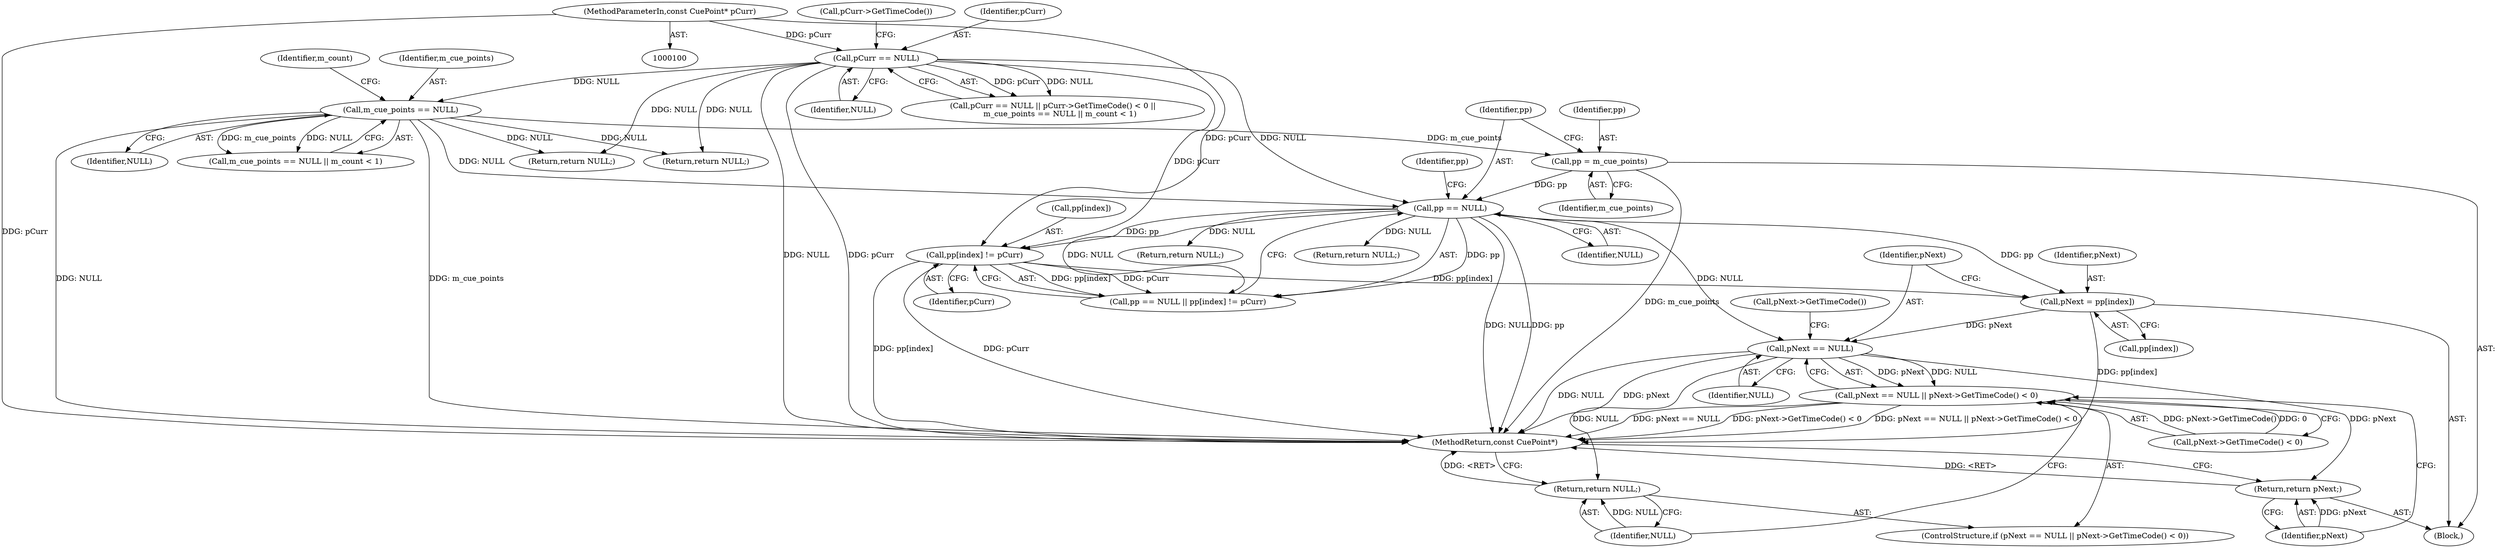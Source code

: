 digraph "0_Android_cc274e2abe8b2a6698a5c47d8aa4bb45f1f9538d_19@array" {
"1000157" [label="(Call,pNext = pp[index])"];
"1000139" [label="(Call,pp == NULL)"];
"1000134" [label="(Call,pp = m_cue_points)"];
"1000113" [label="(Call,m_cue_points == NULL)"];
"1000105" [label="(Call,pCurr == NULL)"];
"1000101" [label="(MethodParameterIn,const CuePoint* pCurr)"];
"1000142" [label="(Call,pp[index] != pCurr)"];
"1000164" [label="(Call,pNext == NULL)"];
"1000163" [label="(Call,pNext == NULL || pNext->GetTimeCode() < 0)"];
"1000170" [label="(Return,return NULL;)"];
"1000172" [label="(Return,return pNext;)"];
"1000142" [label="(Call,pp[index] != pCurr)"];
"1000117" [label="(Identifier,m_count)"];
"1000102" [label="(Block,)"];
"1000138" [label="(Call,pp == NULL || pp[index] != pCurr)"];
"1000106" [label="(Identifier,pCurr)"];
"1000101" [label="(MethodParameterIn,const CuePoint* pCurr)"];
"1000170" [label="(Return,return NULL;)"];
"1000163" [label="(Call,pNext == NULL || pNext->GetTimeCode() < 0)"];
"1000157" [label="(Call,pNext = pp[index])"];
"1000114" [label="(Identifier,m_cue_points)"];
"1000136" [label="(Identifier,m_cue_points)"];
"1000167" [label="(Call,pNext->GetTimeCode() < 0)"];
"1000120" [label="(Return,return NULL;)"];
"1000115" [label="(Identifier,NULL)"];
"1000144" [label="(Identifier,pp)"];
"1000110" [label="(Call,pCurr->GetTimeCode())"];
"1000166" [label="(Identifier,NULL)"];
"1000174" [label="(MethodReturn,const CuePoint*)"];
"1000113" [label="(Call,m_cue_points == NULL)"];
"1000141" [label="(Identifier,NULL)"];
"1000135" [label="(Identifier,pp)"];
"1000173" [label="(Identifier,pNext)"];
"1000147" [label="(Return,return NULL;)"];
"1000168" [label="(Call,pNext->GetTimeCode())"];
"1000112" [label="(Call,m_cue_points == NULL || m_count < 1)"];
"1000159" [label="(Call,pp[index])"];
"1000165" [label="(Identifier,pNext)"];
"1000172" [label="(Return,return pNext;)"];
"1000158" [label="(Identifier,pNext)"];
"1000107" [label="(Identifier,NULL)"];
"1000134" [label="(Call,pp = m_cue_points)"];
"1000155" [label="(Return,return NULL;)"];
"1000139" [label="(Call,pp == NULL)"];
"1000171" [label="(Identifier,NULL)"];
"1000164" [label="(Call,pNext == NULL)"];
"1000143" [label="(Call,pp[index])"];
"1000162" [label="(ControlStructure,if (pNext == NULL || pNext->GetTimeCode() < 0))"];
"1000146" [label="(Identifier,pCurr)"];
"1000104" [label="(Call,pCurr == NULL || pCurr->GetTimeCode() < 0 ||\n      m_cue_points == NULL || m_count < 1)"];
"1000132" [label="(Return,return NULL;)"];
"1000105" [label="(Call,pCurr == NULL)"];
"1000140" [label="(Identifier,pp)"];
"1000157" -> "1000102"  [label="AST: "];
"1000157" -> "1000159"  [label="CFG: "];
"1000158" -> "1000157"  [label="AST: "];
"1000159" -> "1000157"  [label="AST: "];
"1000165" -> "1000157"  [label="CFG: "];
"1000157" -> "1000174"  [label="DDG: pp[index]"];
"1000139" -> "1000157"  [label="DDG: pp"];
"1000142" -> "1000157"  [label="DDG: pp[index]"];
"1000157" -> "1000164"  [label="DDG: pNext"];
"1000139" -> "1000138"  [label="AST: "];
"1000139" -> "1000141"  [label="CFG: "];
"1000140" -> "1000139"  [label="AST: "];
"1000141" -> "1000139"  [label="AST: "];
"1000144" -> "1000139"  [label="CFG: "];
"1000138" -> "1000139"  [label="CFG: "];
"1000139" -> "1000174"  [label="DDG: NULL"];
"1000139" -> "1000174"  [label="DDG: pp"];
"1000139" -> "1000138"  [label="DDG: pp"];
"1000139" -> "1000138"  [label="DDG: NULL"];
"1000134" -> "1000139"  [label="DDG: pp"];
"1000105" -> "1000139"  [label="DDG: NULL"];
"1000113" -> "1000139"  [label="DDG: NULL"];
"1000139" -> "1000142"  [label="DDG: pp"];
"1000139" -> "1000147"  [label="DDG: NULL"];
"1000139" -> "1000155"  [label="DDG: NULL"];
"1000139" -> "1000164"  [label="DDG: NULL"];
"1000134" -> "1000102"  [label="AST: "];
"1000134" -> "1000136"  [label="CFG: "];
"1000135" -> "1000134"  [label="AST: "];
"1000136" -> "1000134"  [label="AST: "];
"1000140" -> "1000134"  [label="CFG: "];
"1000134" -> "1000174"  [label="DDG: m_cue_points"];
"1000113" -> "1000134"  [label="DDG: m_cue_points"];
"1000113" -> "1000112"  [label="AST: "];
"1000113" -> "1000115"  [label="CFG: "];
"1000114" -> "1000113"  [label="AST: "];
"1000115" -> "1000113"  [label="AST: "];
"1000117" -> "1000113"  [label="CFG: "];
"1000112" -> "1000113"  [label="CFG: "];
"1000113" -> "1000174"  [label="DDG: m_cue_points"];
"1000113" -> "1000174"  [label="DDG: NULL"];
"1000113" -> "1000112"  [label="DDG: m_cue_points"];
"1000113" -> "1000112"  [label="DDG: NULL"];
"1000105" -> "1000113"  [label="DDG: NULL"];
"1000113" -> "1000120"  [label="DDG: NULL"];
"1000113" -> "1000132"  [label="DDG: NULL"];
"1000105" -> "1000104"  [label="AST: "];
"1000105" -> "1000107"  [label="CFG: "];
"1000106" -> "1000105"  [label="AST: "];
"1000107" -> "1000105"  [label="AST: "];
"1000110" -> "1000105"  [label="CFG: "];
"1000104" -> "1000105"  [label="CFG: "];
"1000105" -> "1000174"  [label="DDG: NULL"];
"1000105" -> "1000174"  [label="DDG: pCurr"];
"1000105" -> "1000104"  [label="DDG: pCurr"];
"1000105" -> "1000104"  [label="DDG: NULL"];
"1000101" -> "1000105"  [label="DDG: pCurr"];
"1000105" -> "1000120"  [label="DDG: NULL"];
"1000105" -> "1000132"  [label="DDG: NULL"];
"1000105" -> "1000142"  [label="DDG: pCurr"];
"1000101" -> "1000100"  [label="AST: "];
"1000101" -> "1000174"  [label="DDG: pCurr"];
"1000101" -> "1000142"  [label="DDG: pCurr"];
"1000142" -> "1000138"  [label="AST: "];
"1000142" -> "1000146"  [label="CFG: "];
"1000143" -> "1000142"  [label="AST: "];
"1000146" -> "1000142"  [label="AST: "];
"1000138" -> "1000142"  [label="CFG: "];
"1000142" -> "1000174"  [label="DDG: pp[index]"];
"1000142" -> "1000174"  [label="DDG: pCurr"];
"1000142" -> "1000138"  [label="DDG: pp[index]"];
"1000142" -> "1000138"  [label="DDG: pCurr"];
"1000164" -> "1000163"  [label="AST: "];
"1000164" -> "1000166"  [label="CFG: "];
"1000165" -> "1000164"  [label="AST: "];
"1000166" -> "1000164"  [label="AST: "];
"1000168" -> "1000164"  [label="CFG: "];
"1000163" -> "1000164"  [label="CFG: "];
"1000164" -> "1000174"  [label="DDG: NULL"];
"1000164" -> "1000174"  [label="DDG: pNext"];
"1000164" -> "1000163"  [label="DDG: pNext"];
"1000164" -> "1000163"  [label="DDG: NULL"];
"1000164" -> "1000170"  [label="DDG: NULL"];
"1000164" -> "1000172"  [label="DDG: pNext"];
"1000163" -> "1000162"  [label="AST: "];
"1000163" -> "1000167"  [label="CFG: "];
"1000167" -> "1000163"  [label="AST: "];
"1000171" -> "1000163"  [label="CFG: "];
"1000173" -> "1000163"  [label="CFG: "];
"1000163" -> "1000174"  [label="DDG: pNext == NULL"];
"1000163" -> "1000174"  [label="DDG: pNext->GetTimeCode() < 0"];
"1000163" -> "1000174"  [label="DDG: pNext == NULL || pNext->GetTimeCode() < 0"];
"1000167" -> "1000163"  [label="DDG: pNext->GetTimeCode()"];
"1000167" -> "1000163"  [label="DDG: 0"];
"1000170" -> "1000162"  [label="AST: "];
"1000170" -> "1000171"  [label="CFG: "];
"1000171" -> "1000170"  [label="AST: "];
"1000174" -> "1000170"  [label="CFG: "];
"1000170" -> "1000174"  [label="DDG: <RET>"];
"1000171" -> "1000170"  [label="DDG: NULL"];
"1000172" -> "1000102"  [label="AST: "];
"1000172" -> "1000173"  [label="CFG: "];
"1000173" -> "1000172"  [label="AST: "];
"1000174" -> "1000172"  [label="CFG: "];
"1000172" -> "1000174"  [label="DDG: <RET>"];
"1000173" -> "1000172"  [label="DDG: pNext"];
}
